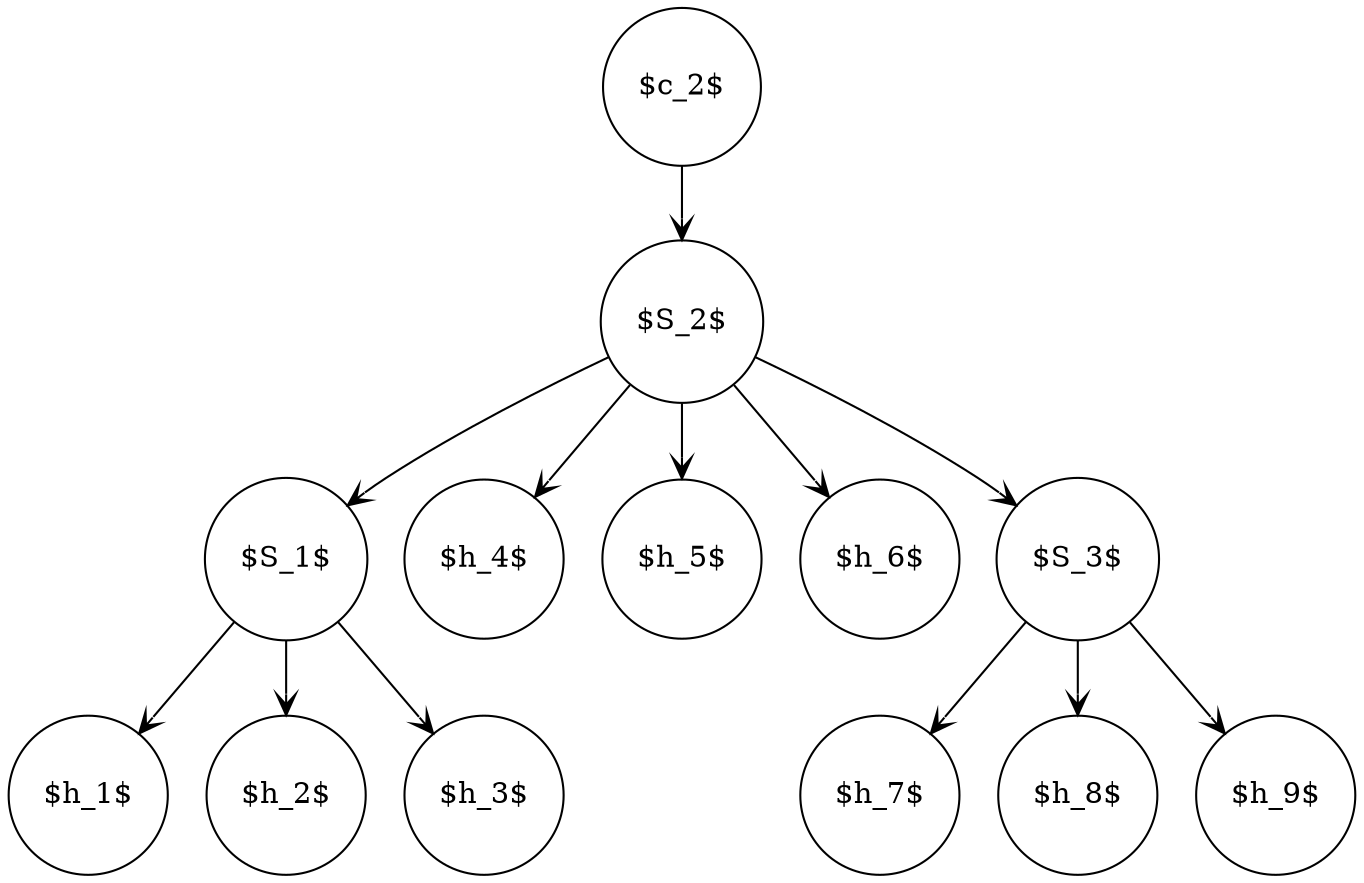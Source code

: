 // Shows propagation of client message to all hosts
digraph Flow {
  node [shape=circle];
  edge [arrowhead=vee];

  S1 -> {h1, h2, h3};
  S2 -> {h4, h5, h6};
  S3 -> {h7, h8, h9};

  S2 -> {S1, S3};
  c2 -> S2;

  S1 [label="$S_1$"];
  S2 [label="$S_2$"];
  S3 [label="$S_3$"];

  h1 [label="$h_1$"];
  h2 [label="$h_2$"];
  h3 [label="$h_3$"];
  h4 [label="$h_4$"];
  h5 [label="$h_5$"];
  h6 [label="$h_6$"];
  h7 [label="$h_7$"];
  h8 [label="$h_8$"];
  h9 [label="$h_9$"];

  c2 [label="$c_2$"];
}
